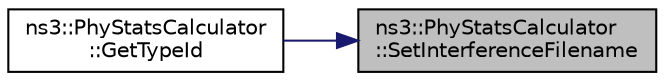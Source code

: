 digraph "ns3::PhyStatsCalculator::SetInterferenceFilename"
{
 // LATEX_PDF_SIZE
  edge [fontname="Helvetica",fontsize="10",labelfontname="Helvetica",labelfontsize="10"];
  node [fontname="Helvetica",fontsize="10",shape=record];
  rankdir="RL";
  Node1 [label="ns3::PhyStatsCalculator\l::SetInterferenceFilename",height=0.2,width=0.4,color="black", fillcolor="grey75", style="filled", fontcolor="black",tooltip="Set the name of the file where the interference statistics will be stored."];
  Node1 -> Node2 [dir="back",color="midnightblue",fontsize="10",style="solid",fontname="Helvetica"];
  Node2 [label="ns3::PhyStatsCalculator\l::GetTypeId",height=0.2,width=0.4,color="black", fillcolor="white", style="filled",URL="$classns3_1_1_phy_stats_calculator.html#acad1db7c5fc4a0dca436ea6221d3a6a3",tooltip="Register this type."];
}
